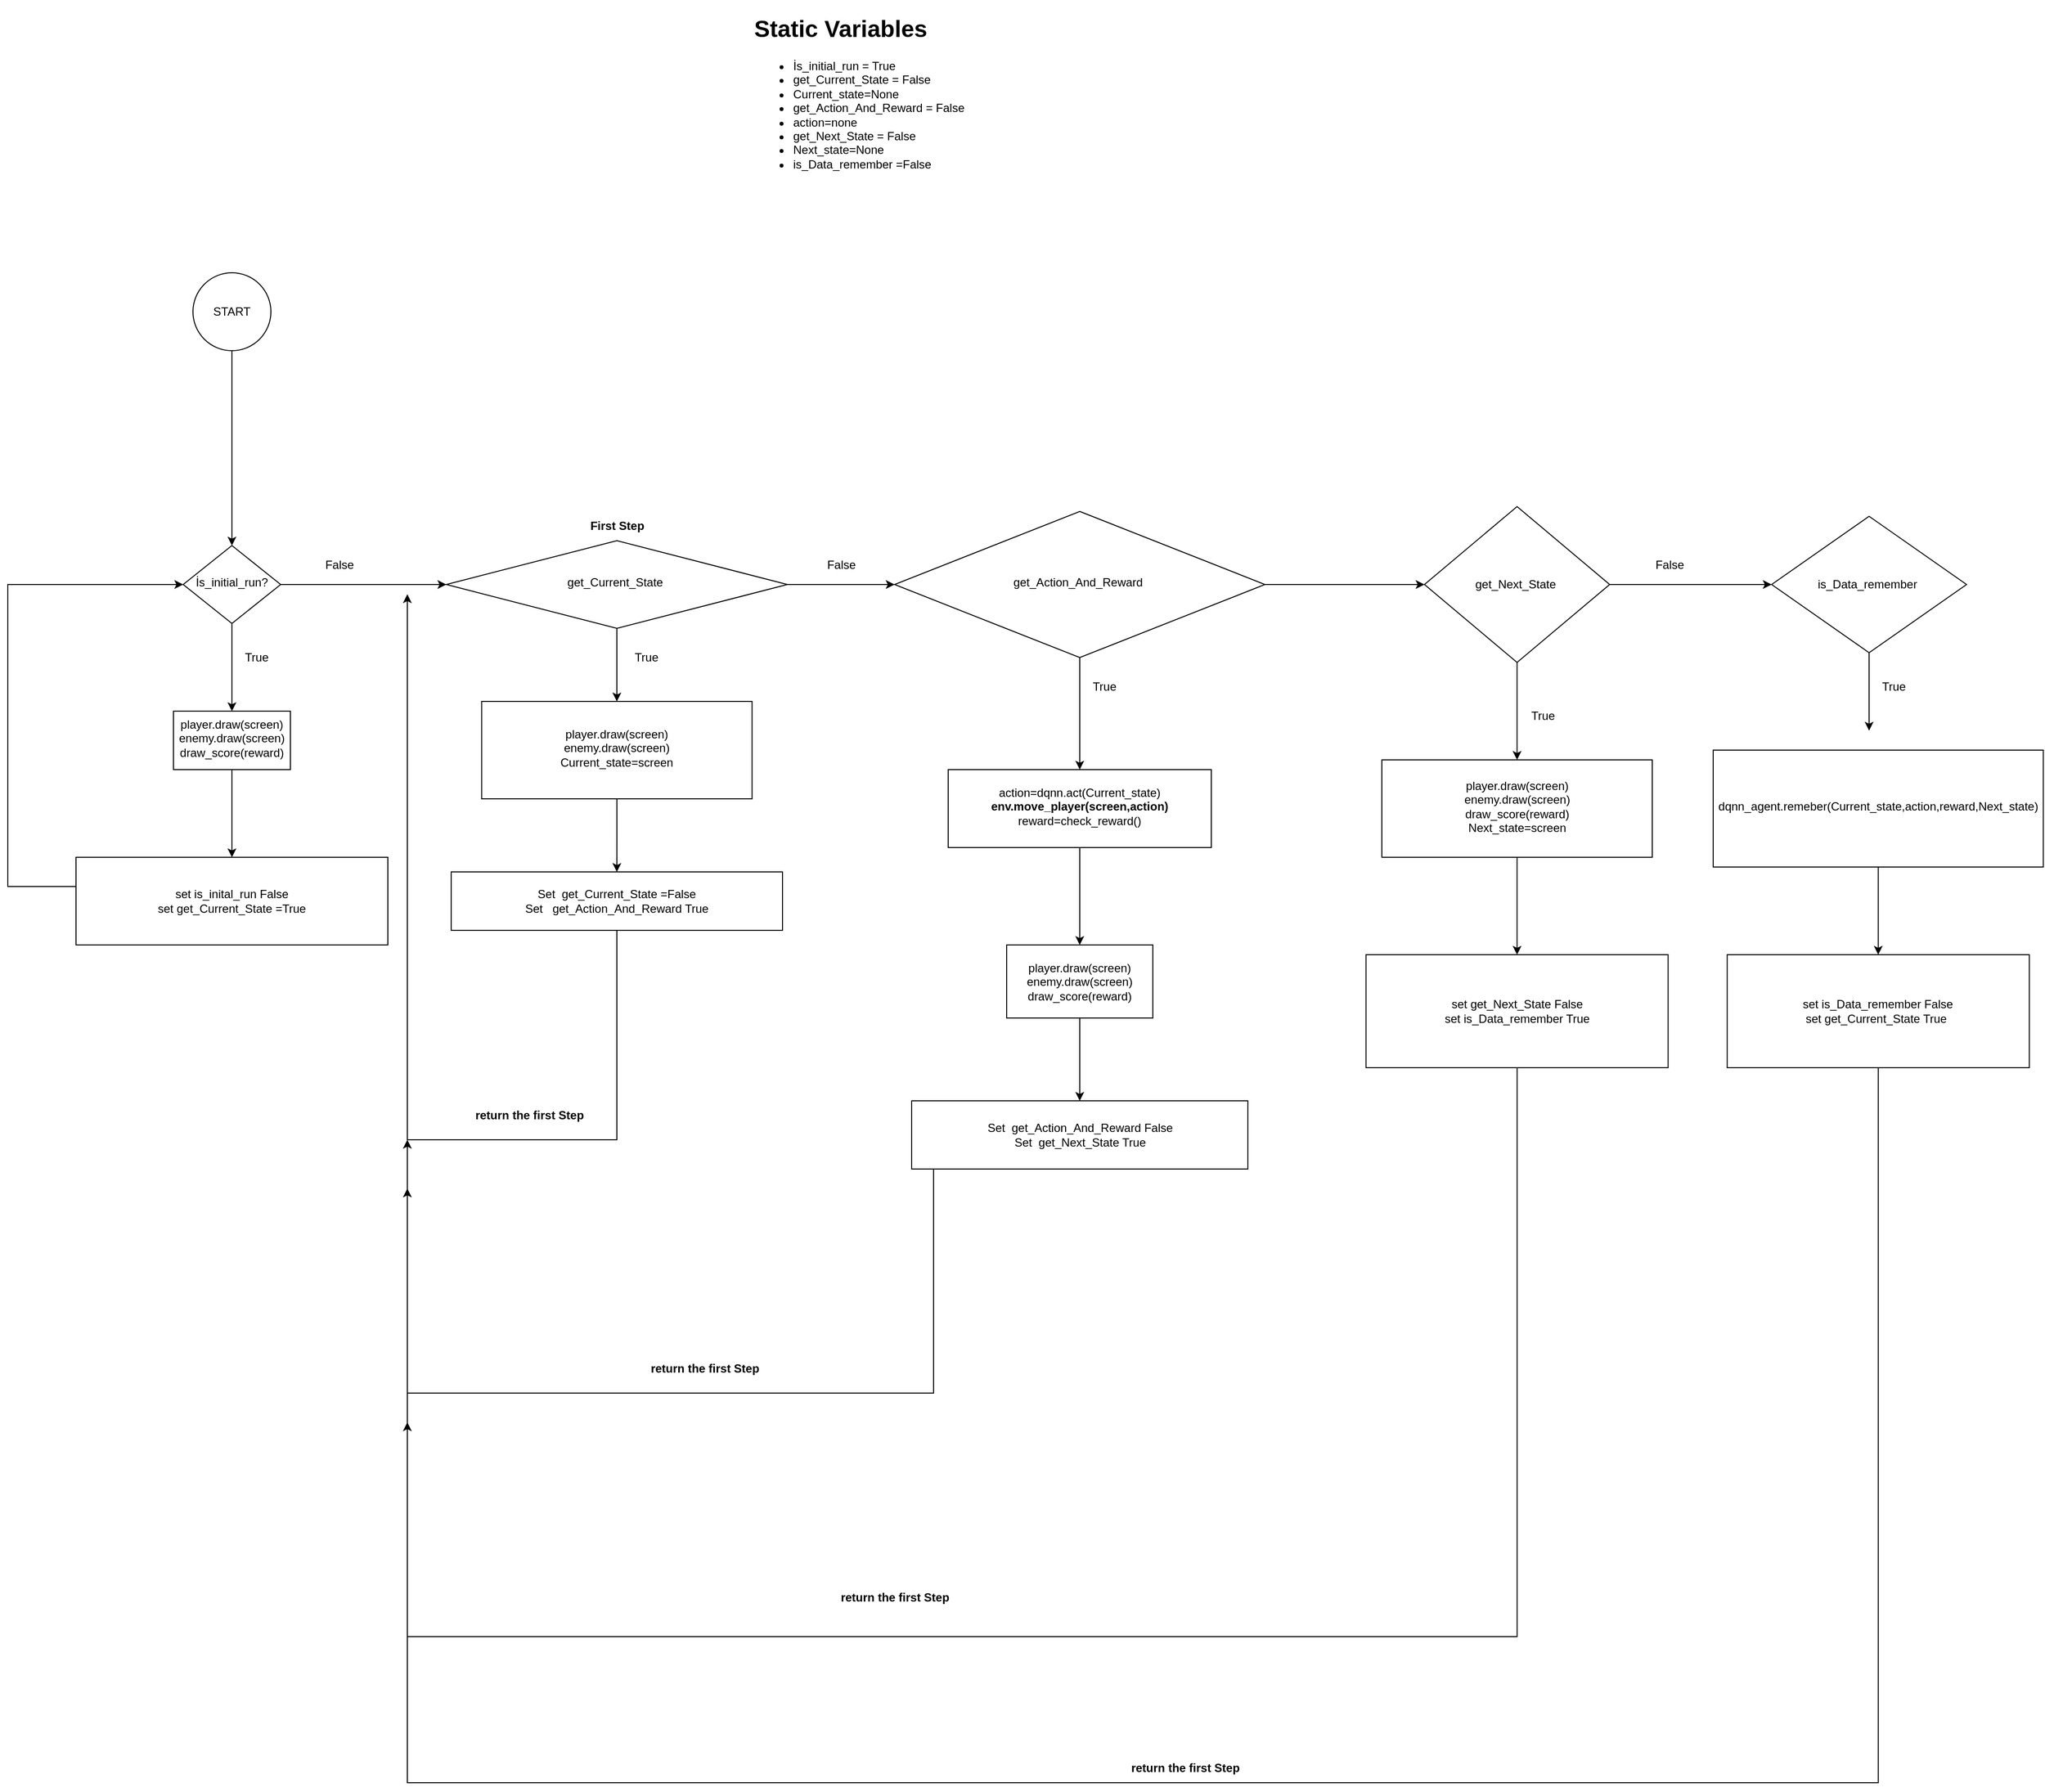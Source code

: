 <mxfile version="20.8.0" type="device"><diagram id="C5RBs43oDa-KdzZeNtuy" name="Page-1"><mxGraphModel dx="1679" dy="944" grid="1" gridSize="10" guides="1" tooltips="1" connect="1" arrows="1" fold="1" page="1" pageScale="1" pageWidth="827" pageHeight="1169" math="0" shadow="0"><root><mxCell id="WIyWlLk6GJQsqaUBKTNV-0"/><mxCell id="WIyWlLk6GJQsqaUBKTNV-1" parent="WIyWlLk6GJQsqaUBKTNV-0"/><mxCell id="JeLD1DWf4HFwN6Jfk-ny-2" value="" style="edgeStyle=orthogonalEdgeStyle;rounded=0;orthogonalLoop=1;jettySize=auto;html=1;" edge="1" parent="WIyWlLk6GJQsqaUBKTNV-1" source="JeLD1DWf4HFwN6Jfk-ny-0" target="JeLD1DWf4HFwN6Jfk-ny-1"><mxGeometry relative="1" as="geometry"/></mxCell><mxCell id="JeLD1DWf4HFwN6Jfk-ny-4" style="edgeStyle=orthogonalEdgeStyle;rounded=0;orthogonalLoop=1;jettySize=auto;html=1;exitX=1;exitY=0.5;exitDx=0;exitDy=0;entryX=0;entryY=0.5;entryDx=0;entryDy=0;" edge="1" parent="WIyWlLk6GJQsqaUBKTNV-1" source="JeLD1DWf4HFwN6Jfk-ny-0" target="JeLD1DWf4HFwN6Jfk-ny-10"><mxGeometry relative="1" as="geometry"><mxPoint x="650" y="620" as="targetPoint"/></mxGeometry></mxCell><mxCell id="JeLD1DWf4HFwN6Jfk-ny-0" value="İs_initial_run?" style="rhombus;whiteSpace=wrap;html=1;shadow=0;fontFamily=Helvetica;fontSize=12;align=center;strokeWidth=1;spacing=6;spacingTop=-4;" vertex="1" parent="WIyWlLk6GJQsqaUBKTNV-1"><mxGeometry x="400" y="580" width="100" height="80" as="geometry"/></mxCell><mxCell id="JeLD1DWf4HFwN6Jfk-ny-6" style="edgeStyle=orthogonalEdgeStyle;rounded=0;orthogonalLoop=1;jettySize=auto;html=1;entryX=0.5;entryY=0;entryDx=0;entryDy=0;" edge="1" parent="WIyWlLk6GJQsqaUBKTNV-1" source="JeLD1DWf4HFwN6Jfk-ny-1" target="JeLD1DWf4HFwN6Jfk-ny-8"><mxGeometry relative="1" as="geometry"><mxPoint x="450" y="870" as="targetPoint"/></mxGeometry></mxCell><mxCell id="JeLD1DWf4HFwN6Jfk-ny-1" value="player.draw(screen)&lt;br&gt;enemy.draw(screen)&lt;br&gt;draw_score(reward)" style="whiteSpace=wrap;html=1;shadow=0;strokeWidth=1;spacing=6;spacingTop=-4;" vertex="1" parent="WIyWlLk6GJQsqaUBKTNV-1"><mxGeometry x="390" y="750" width="120" height="60" as="geometry"/></mxCell><mxCell id="JeLD1DWf4HFwN6Jfk-ny-3" value="True" style="text;html=1;align=center;verticalAlign=middle;resizable=0;points=[];autosize=1;strokeColor=none;fillColor=none;" vertex="1" parent="WIyWlLk6GJQsqaUBKTNV-1"><mxGeometry x="450" y="680" width="50" height="30" as="geometry"/></mxCell><mxCell id="JeLD1DWf4HFwN6Jfk-ny-5" value="False" style="text;html=1;align=center;verticalAlign=middle;resizable=0;points=[];autosize=1;strokeColor=none;fillColor=none;" vertex="1" parent="WIyWlLk6GJQsqaUBKTNV-1"><mxGeometry x="535" y="585" width="50" height="30" as="geometry"/></mxCell><mxCell id="JeLD1DWf4HFwN6Jfk-ny-9" style="edgeStyle=orthogonalEdgeStyle;rounded=0;orthogonalLoop=1;jettySize=auto;html=1;entryX=0;entryY=0.5;entryDx=0;entryDy=0;" edge="1" parent="WIyWlLk6GJQsqaUBKTNV-1" source="JeLD1DWf4HFwN6Jfk-ny-8" target="JeLD1DWf4HFwN6Jfk-ny-0"><mxGeometry relative="1" as="geometry"><mxPoint x="310" y="600" as="targetPoint"/><Array as="points"><mxPoint x="220" y="930"/><mxPoint x="220" y="620"/></Array></mxGeometry></mxCell><mxCell id="JeLD1DWf4HFwN6Jfk-ny-8" value="set is_inital_run False&lt;br&gt;set get_Current_State =True" style="whiteSpace=wrap;html=1;" vertex="1" parent="WIyWlLk6GJQsqaUBKTNV-1"><mxGeometry x="290" y="900" width="320" height="90" as="geometry"/></mxCell><mxCell id="JeLD1DWf4HFwN6Jfk-ny-11" style="edgeStyle=orthogonalEdgeStyle;rounded=0;orthogonalLoop=1;jettySize=auto;html=1;exitX=1;exitY=0.5;exitDx=0;exitDy=0;entryX=0;entryY=0.5;entryDx=0;entryDy=0;" edge="1" parent="WIyWlLk6GJQsqaUBKTNV-1" source="JeLD1DWf4HFwN6Jfk-ny-10" target="JeLD1DWf4HFwN6Jfk-ny-20"><mxGeometry relative="1" as="geometry"><mxPoint x="1160" y="620" as="targetPoint"/></mxGeometry></mxCell><mxCell id="JeLD1DWf4HFwN6Jfk-ny-13" style="edgeStyle=orthogonalEdgeStyle;rounded=0;orthogonalLoop=1;jettySize=auto;html=1;entryX=0.5;entryY=0;entryDx=0;entryDy=0;" edge="1" parent="WIyWlLk6GJQsqaUBKTNV-1" source="JeLD1DWf4HFwN6Jfk-ny-10" target="JeLD1DWf4HFwN6Jfk-ny-18"><mxGeometry relative="1" as="geometry"><mxPoint x="845" y="720" as="targetPoint"/></mxGeometry></mxCell><mxCell id="JeLD1DWf4HFwN6Jfk-ny-10" value="get_Current_State&amp;nbsp;" style="rhombus;whiteSpace=wrap;html=1;shadow=0;fontFamily=Helvetica;fontSize=12;align=center;strokeWidth=1;spacing=6;spacingTop=-4;" vertex="1" parent="WIyWlLk6GJQsqaUBKTNV-1"><mxGeometry x="670" y="575" width="350" height="90" as="geometry"/></mxCell><mxCell id="JeLD1DWf4HFwN6Jfk-ny-12" value="False" style="text;html=1;align=center;verticalAlign=middle;resizable=0;points=[];autosize=1;strokeColor=none;fillColor=none;" vertex="1" parent="WIyWlLk6GJQsqaUBKTNV-1"><mxGeometry x="1050" y="585" width="50" height="30" as="geometry"/></mxCell><mxCell id="JeLD1DWf4HFwN6Jfk-ny-16" value="True" style="text;html=1;align=center;verticalAlign=middle;resizable=0;points=[];autosize=1;strokeColor=none;fillColor=none;" vertex="1" parent="WIyWlLk6GJQsqaUBKTNV-1"><mxGeometry x="850" y="680" width="50" height="30" as="geometry"/></mxCell><mxCell id="JeLD1DWf4HFwN6Jfk-ny-43" style="edgeStyle=orthogonalEdgeStyle;rounded=0;orthogonalLoop=1;jettySize=auto;html=1;" edge="1" parent="WIyWlLk6GJQsqaUBKTNV-1" source="JeLD1DWf4HFwN6Jfk-ny-17"><mxGeometry relative="1" as="geometry"><mxPoint x="630" y="630" as="targetPoint"/><Array as="points"><mxPoint x="845" y="1190"/><mxPoint x="630" y="1190"/></Array></mxGeometry></mxCell><mxCell id="JeLD1DWf4HFwN6Jfk-ny-17" value="Set&amp;nbsp; get_Current_State&amp;nbsp;=False&lt;br&gt;Set&amp;nbsp; &amp;nbsp;get_Action_And_Reward True" style="whiteSpace=wrap;html=1;" vertex="1" parent="WIyWlLk6GJQsqaUBKTNV-1"><mxGeometry x="675" y="915" width="340" height="60" as="geometry"/></mxCell><mxCell id="JeLD1DWf4HFwN6Jfk-ny-35" style="edgeStyle=orthogonalEdgeStyle;rounded=0;orthogonalLoop=1;jettySize=auto;html=1;entryX=0.5;entryY=0;entryDx=0;entryDy=0;" edge="1" parent="WIyWlLk6GJQsqaUBKTNV-1" source="JeLD1DWf4HFwN6Jfk-ny-18"><mxGeometry relative="1" as="geometry"><mxPoint x="845" y="915" as="targetPoint"/></mxGeometry></mxCell><mxCell id="JeLD1DWf4HFwN6Jfk-ny-18" value="player.draw(screen)&lt;br style=&quot;border-color: var(--border-color);&quot;&gt;enemy.draw(screen)&lt;br&gt;Current_state=screen" style="whiteSpace=wrap;html=1;shadow=0;strokeWidth=1;spacing=6;spacingTop=-4;" vertex="1" parent="WIyWlLk6GJQsqaUBKTNV-1"><mxGeometry x="706.25" y="740" width="277.5" height="100" as="geometry"/></mxCell><mxCell id="JeLD1DWf4HFwN6Jfk-ny-21" style="edgeStyle=orthogonalEdgeStyle;rounded=0;orthogonalLoop=1;jettySize=auto;html=1;entryX=0.5;entryY=0;entryDx=0;entryDy=0;" edge="1" parent="WIyWlLk6GJQsqaUBKTNV-1" source="JeLD1DWf4HFwN6Jfk-ny-20" target="JeLD1DWf4HFwN6Jfk-ny-23"><mxGeometry relative="1" as="geometry"><mxPoint x="1320" y="760" as="targetPoint"/></mxGeometry></mxCell><mxCell id="JeLD1DWf4HFwN6Jfk-ny-31" style="edgeStyle=orthogonalEdgeStyle;rounded=0;orthogonalLoop=1;jettySize=auto;html=1;entryX=0;entryY=0.5;entryDx=0;entryDy=0;" edge="1" parent="WIyWlLk6GJQsqaUBKTNV-1" source="JeLD1DWf4HFwN6Jfk-ny-20" target="JeLD1DWf4HFwN6Jfk-ny-32"><mxGeometry relative="1" as="geometry"><mxPoint x="1640" y="620" as="targetPoint"/></mxGeometry></mxCell><mxCell id="JeLD1DWf4HFwN6Jfk-ny-20" value="get_Action_And_Reward&amp;nbsp;" style="rhombus;whiteSpace=wrap;html=1;shadow=0;fontFamily=Helvetica;fontSize=12;align=center;strokeWidth=1;spacing=6;spacingTop=-4;" vertex="1" parent="WIyWlLk6GJQsqaUBKTNV-1"><mxGeometry x="1130" y="545" width="380" height="150" as="geometry"/></mxCell><mxCell id="JeLD1DWf4HFwN6Jfk-ny-22" value="True" style="text;html=1;align=center;verticalAlign=middle;resizable=0;points=[];autosize=1;strokeColor=none;fillColor=none;" vertex="1" parent="WIyWlLk6GJQsqaUBKTNV-1"><mxGeometry x="1320" y="710" width="50" height="30" as="geometry"/></mxCell><mxCell id="JeLD1DWf4HFwN6Jfk-ny-26" style="edgeStyle=orthogonalEdgeStyle;rounded=0;orthogonalLoop=1;jettySize=auto;html=1;" edge="1" parent="WIyWlLk6GJQsqaUBKTNV-1" source="JeLD1DWf4HFwN6Jfk-ny-23" target="JeLD1DWf4HFwN6Jfk-ny-37"><mxGeometry relative="1" as="geometry"><mxPoint x="1320" y="970" as="targetPoint"/></mxGeometry></mxCell><mxCell id="JeLD1DWf4HFwN6Jfk-ny-23" value="action=dqnn.act(Current_state)&lt;br&gt;&lt;b&gt;env.move_player(screen,action)&lt;br&gt;&lt;/b&gt;reward=check_reward()" style="whiteSpace=wrap;html=1;shadow=0;strokeWidth=1;spacing=6;spacingTop=-4;" vertex="1" parent="WIyWlLk6GJQsqaUBKTNV-1"><mxGeometry x="1185" y="810" width="270" height="80" as="geometry"/></mxCell><mxCell id="JeLD1DWf4HFwN6Jfk-ny-44" style="edgeStyle=orthogonalEdgeStyle;rounded=0;orthogonalLoop=1;jettySize=auto;html=1;" edge="1" parent="WIyWlLk6GJQsqaUBKTNV-1" source="JeLD1DWf4HFwN6Jfk-ny-27"><mxGeometry relative="1" as="geometry"><mxPoint x="630" y="1190" as="targetPoint"/><Array as="points"><mxPoint x="1170" y="1450"/><mxPoint x="630" y="1450"/></Array></mxGeometry></mxCell><mxCell id="JeLD1DWf4HFwN6Jfk-ny-27" value="Set&amp;nbsp; get_Action_And_Reward False&lt;br&gt;Set&amp;nbsp; get_Next_State True" style="whiteSpace=wrap;html=1;" vertex="1" parent="WIyWlLk6GJQsqaUBKTNV-1"><mxGeometry x="1147.5" y="1150" width="345" height="70" as="geometry"/></mxCell><mxCell id="JeLD1DWf4HFwN6Jfk-ny-30" style="edgeStyle=orthogonalEdgeStyle;rounded=0;orthogonalLoop=1;jettySize=auto;html=1;entryX=0.5;entryY=0;entryDx=0;entryDy=0;" edge="1" parent="WIyWlLk6GJQsqaUBKTNV-1" source="JeLD1DWf4HFwN6Jfk-ny-29" target="JeLD1DWf4HFwN6Jfk-ny-0"><mxGeometry relative="1" as="geometry"/></mxCell><mxCell id="JeLD1DWf4HFwN6Jfk-ny-29" value="START" style="ellipse;whiteSpace=wrap;html=1;" vertex="1" parent="WIyWlLk6GJQsqaUBKTNV-1"><mxGeometry x="410" y="300" width="80" height="80" as="geometry"/></mxCell><mxCell id="JeLD1DWf4HFwN6Jfk-ny-49" style="edgeStyle=orthogonalEdgeStyle;rounded=0;orthogonalLoop=1;jettySize=auto;html=1;exitX=0.5;exitY=1;exitDx=0;exitDy=0;entryX=0.5;entryY=0;entryDx=0;entryDy=0;" edge="1" parent="WIyWlLk6GJQsqaUBKTNV-1" source="JeLD1DWf4HFwN6Jfk-ny-32" target="JeLD1DWf4HFwN6Jfk-ny-48"><mxGeometry relative="1" as="geometry"/></mxCell><mxCell id="JeLD1DWf4HFwN6Jfk-ny-53" style="edgeStyle=orthogonalEdgeStyle;rounded=0;orthogonalLoop=1;jettySize=auto;html=1;entryX=0;entryY=0.5;entryDx=0;entryDy=0;" edge="1" parent="WIyWlLk6GJQsqaUBKTNV-1" source="JeLD1DWf4HFwN6Jfk-ny-32" target="JeLD1DWf4HFwN6Jfk-ny-58"><mxGeometry relative="1" as="geometry"><mxPoint x="1990" y="620.0" as="targetPoint"/></mxGeometry></mxCell><mxCell id="JeLD1DWf4HFwN6Jfk-ny-32" value="get_Next_State&amp;nbsp;" style="rhombus;whiteSpace=wrap;html=1;" vertex="1" parent="WIyWlLk6GJQsqaUBKTNV-1"><mxGeometry x="1673.75" y="540" width="190" height="160" as="geometry"/></mxCell><mxCell id="JeLD1DWf4HFwN6Jfk-ny-38" style="edgeStyle=orthogonalEdgeStyle;rounded=0;orthogonalLoop=1;jettySize=auto;html=1;exitX=0.5;exitY=1;exitDx=0;exitDy=0;entryX=0.5;entryY=0;entryDx=0;entryDy=0;" edge="1" parent="WIyWlLk6GJQsqaUBKTNV-1" source="JeLD1DWf4HFwN6Jfk-ny-37" target="JeLD1DWf4HFwN6Jfk-ny-27"><mxGeometry relative="1" as="geometry"/></mxCell><mxCell id="JeLD1DWf4HFwN6Jfk-ny-37" value="player.draw(screen)&lt;br style=&quot;border-color: var(--border-color);&quot;&gt;enemy.draw(screen)&lt;br&gt;draw_score(reward)" style="whiteSpace=wrap;html=1;" vertex="1" parent="WIyWlLk6GJQsqaUBKTNV-1"><mxGeometry x="1245" y="990" width="150" height="75" as="geometry"/></mxCell><mxCell id="JeLD1DWf4HFwN6Jfk-ny-47" value="True" style="text;html=1;align=center;verticalAlign=middle;resizable=0;points=[];autosize=1;strokeColor=none;fillColor=none;" vertex="1" parent="WIyWlLk6GJQsqaUBKTNV-1"><mxGeometry x="1770" y="740" width="50" height="30" as="geometry"/></mxCell><mxCell id="JeLD1DWf4HFwN6Jfk-ny-50" style="edgeStyle=orthogonalEdgeStyle;rounded=0;orthogonalLoop=1;jettySize=auto;html=1;entryX=0.5;entryY=0;entryDx=0;entryDy=0;" edge="1" parent="WIyWlLk6GJQsqaUBKTNV-1" source="JeLD1DWf4HFwN6Jfk-ny-48" target="JeLD1DWf4HFwN6Jfk-ny-51"><mxGeometry relative="1" as="geometry"><mxPoint x="1768.75" y="960" as="targetPoint"/></mxGeometry></mxCell><mxCell id="JeLD1DWf4HFwN6Jfk-ny-48" value="player.draw(screen)&lt;br style=&quot;border-color: var(--border-color);&quot;&gt;enemy.draw(screen)&lt;br&gt;draw_score(reward)&lt;br&gt;Next_state=screen" style="whiteSpace=wrap;html=1;shadow=0;strokeWidth=1;spacing=6;spacingTop=-4;" vertex="1" parent="WIyWlLk6GJQsqaUBKTNV-1"><mxGeometry x="1630" y="800" width="277.5" height="100" as="geometry"/></mxCell><mxCell id="JeLD1DWf4HFwN6Jfk-ny-57" style="edgeStyle=orthogonalEdgeStyle;rounded=0;orthogonalLoop=1;jettySize=auto;html=1;" edge="1" parent="WIyWlLk6GJQsqaUBKTNV-1" source="JeLD1DWf4HFwN6Jfk-ny-51"><mxGeometry relative="1" as="geometry"><mxPoint x="630" y="1240" as="targetPoint"/><Array as="points"><mxPoint x="1769" y="1700"/><mxPoint x="630" y="1700"/></Array></mxGeometry></mxCell><mxCell id="JeLD1DWf4HFwN6Jfk-ny-51" value="set get_Next_State False&lt;br&gt;set is_Data_remember True" style="whiteSpace=wrap;html=1;" vertex="1" parent="WIyWlLk6GJQsqaUBKTNV-1"><mxGeometry x="1613.75" y="1000" width="310" height="116" as="geometry"/></mxCell><mxCell id="JeLD1DWf4HFwN6Jfk-ny-55" value="False" style="text;html=1;align=center;verticalAlign=middle;resizable=0;points=[];autosize=1;strokeColor=none;fillColor=none;" vertex="1" parent="WIyWlLk6GJQsqaUBKTNV-1"><mxGeometry x="1900" y="585" width="50" height="30" as="geometry"/></mxCell><mxCell id="JeLD1DWf4HFwN6Jfk-ny-59" style="edgeStyle=orthogonalEdgeStyle;rounded=0;orthogonalLoop=1;jettySize=auto;html=1;" edge="1" parent="WIyWlLk6GJQsqaUBKTNV-1" source="JeLD1DWf4HFwN6Jfk-ny-58"><mxGeometry relative="1" as="geometry"><mxPoint x="2130" y="770" as="targetPoint"/></mxGeometry></mxCell><mxCell id="JeLD1DWf4HFwN6Jfk-ny-58" value="is_Data_remember&amp;nbsp;" style="rhombus;whiteSpace=wrap;html=1;" vertex="1" parent="WIyWlLk6GJQsqaUBKTNV-1"><mxGeometry x="2030" y="550" width="200" height="140" as="geometry"/></mxCell><mxCell id="JeLD1DWf4HFwN6Jfk-ny-60" value="True" style="text;html=1;align=center;verticalAlign=middle;resizable=0;points=[];autosize=1;strokeColor=none;fillColor=none;" vertex="1" parent="WIyWlLk6GJQsqaUBKTNV-1"><mxGeometry x="2130" y="710" width="50" height="30" as="geometry"/></mxCell><mxCell id="JeLD1DWf4HFwN6Jfk-ny-62" style="edgeStyle=orthogonalEdgeStyle;rounded=0;orthogonalLoop=1;jettySize=auto;html=1;entryX=0.5;entryY=0;entryDx=0;entryDy=0;" edge="1" parent="WIyWlLk6GJQsqaUBKTNV-1" source="JeLD1DWf4HFwN6Jfk-ny-61" target="JeLD1DWf4HFwN6Jfk-ny-63"><mxGeometry relative="1" as="geometry"><mxPoint x="2139.375" y="980" as="targetPoint"/></mxGeometry></mxCell><mxCell id="JeLD1DWf4HFwN6Jfk-ny-61" value="dqnn_agent.remeber(Current_state,action,reward,Next_state)" style="whiteSpace=wrap;html=1;shadow=0;strokeWidth=1;spacing=6;spacingTop=-4;" vertex="1" parent="WIyWlLk6GJQsqaUBKTNV-1"><mxGeometry x="1970" y="790" width="338.75" height="120" as="geometry"/></mxCell><mxCell id="JeLD1DWf4HFwN6Jfk-ny-70" style="edgeStyle=orthogonalEdgeStyle;rounded=0;orthogonalLoop=1;jettySize=auto;html=1;" edge="1" parent="WIyWlLk6GJQsqaUBKTNV-1" source="JeLD1DWf4HFwN6Jfk-ny-63"><mxGeometry x="1" y="552" relative="1" as="geometry"><mxPoint x="630" y="1480" as="targetPoint"/><Array as="points"><mxPoint x="2139" y="1850"/><mxPoint x="630" y="1850"/></Array><mxPoint x="-162" y="391" as="offset"/></mxGeometry></mxCell><mxCell id="JeLD1DWf4HFwN6Jfk-ny-63" value="&lt;span style=&quot;background-color: initial;&quot;&gt;set is_Data_remember False&lt;br&gt;set&amp;nbsp;&lt;/span&gt;get_Current_State True&amp;nbsp;&lt;span style=&quot;background-color: initial;&quot;&gt;&lt;br&gt;&lt;/span&gt;" style="whiteSpace=wrap;html=1;" vertex="1" parent="WIyWlLk6GJQsqaUBKTNV-1"><mxGeometry x="1984.38" y="1000" width="310" height="116" as="geometry"/></mxCell><mxCell id="JeLD1DWf4HFwN6Jfk-ny-64" value="&lt;b&gt;First Step&lt;/b&gt;" style="text;html=1;align=center;verticalAlign=middle;resizable=0;points=[];autosize=1;strokeColor=none;fillColor=none;" vertex="1" parent="WIyWlLk6GJQsqaUBKTNV-1"><mxGeometry x="805" y="545" width="80" height="30" as="geometry"/></mxCell><mxCell id="JeLD1DWf4HFwN6Jfk-ny-66" value="&lt;b&gt;return the first Step&lt;/b&gt;" style="text;html=1;align=center;verticalAlign=middle;resizable=0;points=[];autosize=1;strokeColor=none;fillColor=none;" vertex="1" parent="WIyWlLk6GJQsqaUBKTNV-1"><mxGeometry x="1065" y="1645" width="130" height="30" as="geometry"/></mxCell><mxCell id="JeLD1DWf4HFwN6Jfk-ny-67" value="&lt;b&gt;return the first Step&lt;/b&gt;" style="text;html=1;align=center;verticalAlign=middle;resizable=0;points=[];autosize=1;strokeColor=none;fillColor=none;" vertex="1" parent="WIyWlLk6GJQsqaUBKTNV-1"><mxGeometry x="870" y="1410" width="130" height="30" as="geometry"/></mxCell><mxCell id="JeLD1DWf4HFwN6Jfk-ny-68" value="&lt;b&gt;return the first Step&lt;/b&gt;" style="text;html=1;align=center;verticalAlign=middle;resizable=0;points=[];autosize=1;strokeColor=none;fillColor=none;" vertex="1" parent="WIyWlLk6GJQsqaUBKTNV-1"><mxGeometry x="690" y="1150" width="130" height="30" as="geometry"/></mxCell><mxCell id="JeLD1DWf4HFwN6Jfk-ny-71" value="&lt;b&gt;return the first Step&lt;/b&gt;" style="text;html=1;align=center;verticalAlign=middle;resizable=0;points=[];autosize=1;strokeColor=none;fillColor=none;" vertex="1" parent="WIyWlLk6GJQsqaUBKTNV-1"><mxGeometry x="1362.5" y="1820" width="130" height="30" as="geometry"/></mxCell><mxCell id="JeLD1DWf4HFwN6Jfk-ny-72" value="&lt;h1&gt;Static Variables&lt;/h1&gt;&lt;p&gt;&lt;/p&gt;&lt;ul&gt;&lt;li&gt;&lt;span style=&quot;text-align: center;&quot;&gt;İs_initial_run = True&lt;/span&gt;&lt;/li&gt;&lt;li&gt;&lt;span style=&quot;text-align: center;&quot;&gt;get_Current_State = False&lt;br&gt;&lt;/span&gt;&lt;/li&gt;&lt;li&gt;&lt;span style=&quot;text-align: center;&quot;&gt;Current_state=None&lt;/span&gt;&lt;/li&gt;&lt;li&gt;&lt;span style=&quot;text-align: center;&quot;&gt;get_Action_And_Reward = False&lt;br&gt;&lt;/span&gt;&lt;/li&gt;&lt;li&gt;&lt;span style=&quot;text-align: center;&quot;&gt;action=none&lt;/span&gt;&lt;/li&gt;&lt;li&gt;&lt;span style=&quot;text-align: center;&quot;&gt;get_Next_State = False&lt;br&gt;&lt;/span&gt;&lt;/li&gt;&lt;li&gt;&lt;span style=&quot;text-align: center;&quot;&gt;Next_state=None&lt;br&gt;&lt;/span&gt;&lt;/li&gt;&lt;li&gt;&lt;span style=&quot;text-align: center;&quot;&gt;is_Data_remember =False&lt;br&gt;&lt;/span&gt;&lt;/li&gt;&lt;/ul&gt;&lt;p&gt;&lt;/p&gt;" style="text;html=1;strokeColor=none;fillColor=none;spacing=5;spacingTop=-20;whiteSpace=wrap;overflow=hidden;rounded=0;" vertex="1" parent="WIyWlLk6GJQsqaUBKTNV-1"><mxGeometry x="981" y="30" width="260" height="320" as="geometry"/></mxCell></root></mxGraphModel></diagram></mxfile>